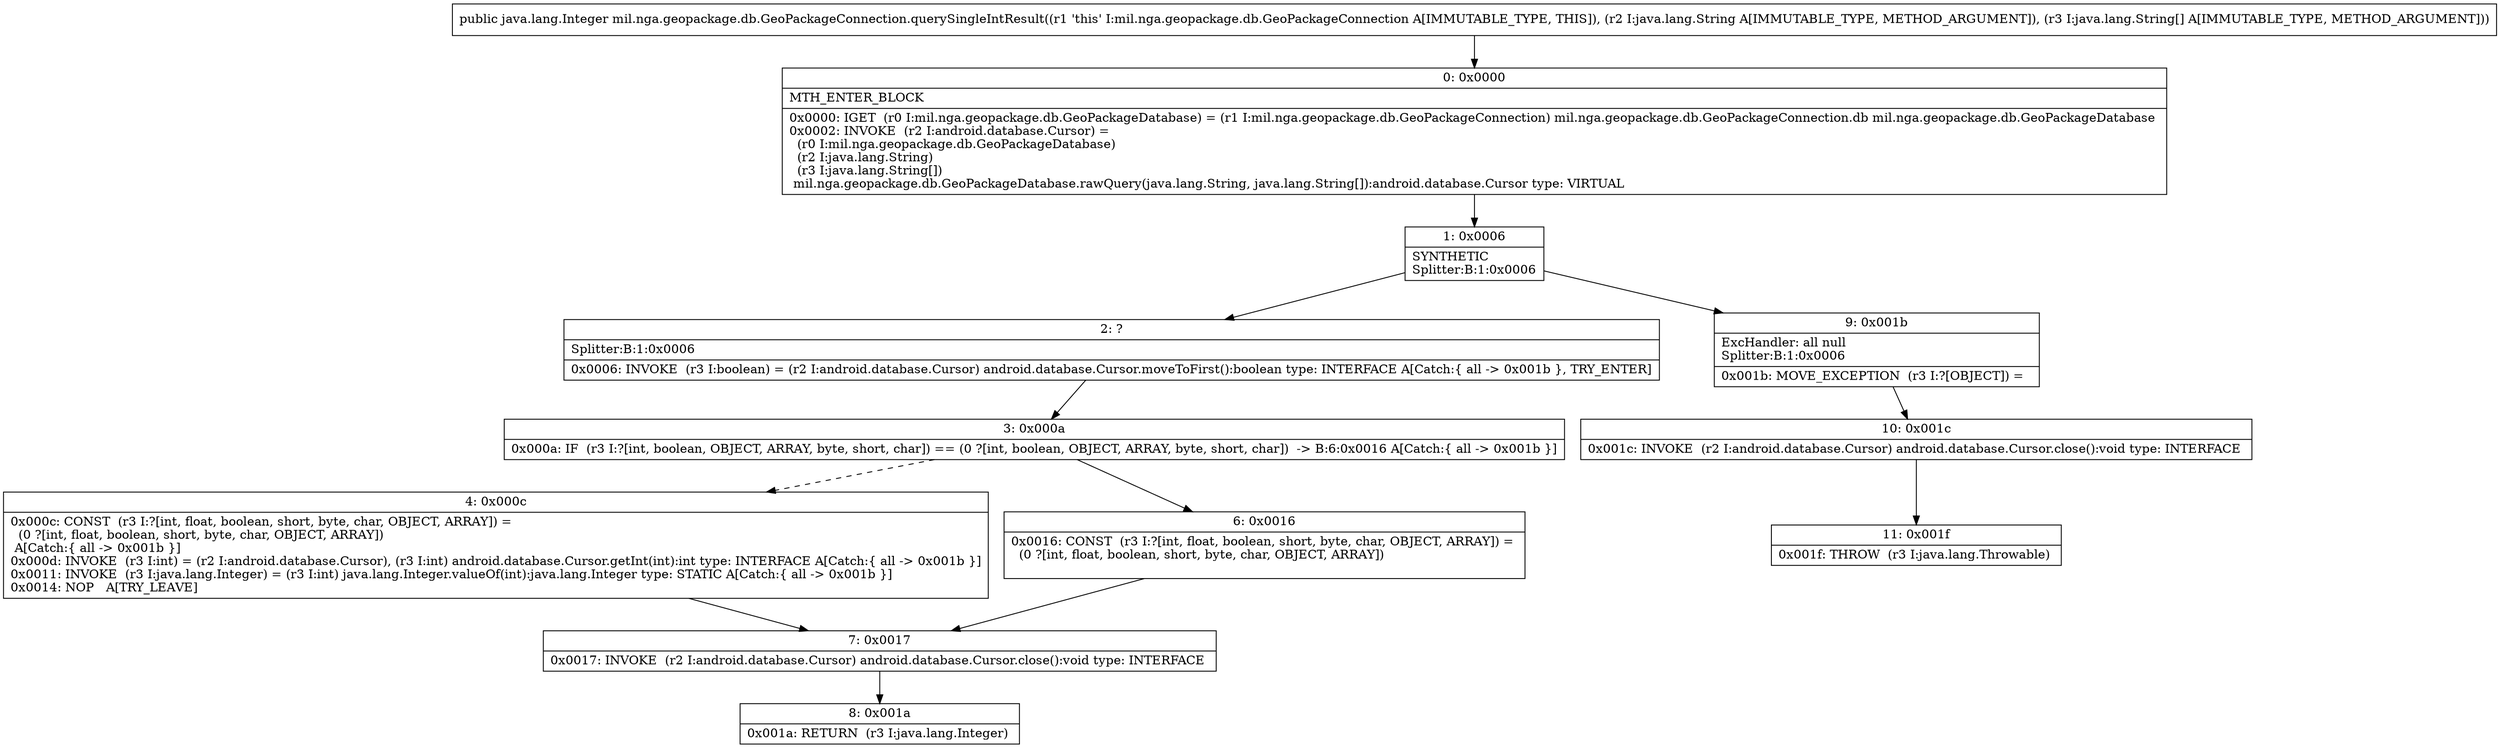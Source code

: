 digraph "CFG formil.nga.geopackage.db.GeoPackageConnection.querySingleIntResult(Ljava\/lang\/String;[Ljava\/lang\/String;)Ljava\/lang\/Integer;" {
Node_0 [shape=record,label="{0\:\ 0x0000|MTH_ENTER_BLOCK\l|0x0000: IGET  (r0 I:mil.nga.geopackage.db.GeoPackageDatabase) = (r1 I:mil.nga.geopackage.db.GeoPackageConnection) mil.nga.geopackage.db.GeoPackageConnection.db mil.nga.geopackage.db.GeoPackageDatabase \l0x0002: INVOKE  (r2 I:android.database.Cursor) = \l  (r0 I:mil.nga.geopackage.db.GeoPackageDatabase)\l  (r2 I:java.lang.String)\l  (r3 I:java.lang.String[])\l mil.nga.geopackage.db.GeoPackageDatabase.rawQuery(java.lang.String, java.lang.String[]):android.database.Cursor type: VIRTUAL \l}"];
Node_1 [shape=record,label="{1\:\ 0x0006|SYNTHETIC\lSplitter:B:1:0x0006\l}"];
Node_2 [shape=record,label="{2\:\ ?|Splitter:B:1:0x0006\l|0x0006: INVOKE  (r3 I:boolean) = (r2 I:android.database.Cursor) android.database.Cursor.moveToFirst():boolean type: INTERFACE A[Catch:\{ all \-\> 0x001b \}, TRY_ENTER]\l}"];
Node_3 [shape=record,label="{3\:\ 0x000a|0x000a: IF  (r3 I:?[int, boolean, OBJECT, ARRAY, byte, short, char]) == (0 ?[int, boolean, OBJECT, ARRAY, byte, short, char])  \-\> B:6:0x0016 A[Catch:\{ all \-\> 0x001b \}]\l}"];
Node_4 [shape=record,label="{4\:\ 0x000c|0x000c: CONST  (r3 I:?[int, float, boolean, short, byte, char, OBJECT, ARRAY]) = \l  (0 ?[int, float, boolean, short, byte, char, OBJECT, ARRAY])\l A[Catch:\{ all \-\> 0x001b \}]\l0x000d: INVOKE  (r3 I:int) = (r2 I:android.database.Cursor), (r3 I:int) android.database.Cursor.getInt(int):int type: INTERFACE A[Catch:\{ all \-\> 0x001b \}]\l0x0011: INVOKE  (r3 I:java.lang.Integer) = (r3 I:int) java.lang.Integer.valueOf(int):java.lang.Integer type: STATIC A[Catch:\{ all \-\> 0x001b \}]\l0x0014: NOP   A[TRY_LEAVE]\l}"];
Node_6 [shape=record,label="{6\:\ 0x0016|0x0016: CONST  (r3 I:?[int, float, boolean, short, byte, char, OBJECT, ARRAY]) = \l  (0 ?[int, float, boolean, short, byte, char, OBJECT, ARRAY])\l \l}"];
Node_7 [shape=record,label="{7\:\ 0x0017|0x0017: INVOKE  (r2 I:android.database.Cursor) android.database.Cursor.close():void type: INTERFACE \l}"];
Node_8 [shape=record,label="{8\:\ 0x001a|0x001a: RETURN  (r3 I:java.lang.Integer) \l}"];
Node_9 [shape=record,label="{9\:\ 0x001b|ExcHandler: all null\lSplitter:B:1:0x0006\l|0x001b: MOVE_EXCEPTION  (r3 I:?[OBJECT]) =  \l}"];
Node_10 [shape=record,label="{10\:\ 0x001c|0x001c: INVOKE  (r2 I:android.database.Cursor) android.database.Cursor.close():void type: INTERFACE \l}"];
Node_11 [shape=record,label="{11\:\ 0x001f|0x001f: THROW  (r3 I:java.lang.Throwable) \l}"];
MethodNode[shape=record,label="{public java.lang.Integer mil.nga.geopackage.db.GeoPackageConnection.querySingleIntResult((r1 'this' I:mil.nga.geopackage.db.GeoPackageConnection A[IMMUTABLE_TYPE, THIS]), (r2 I:java.lang.String A[IMMUTABLE_TYPE, METHOD_ARGUMENT]), (r3 I:java.lang.String[] A[IMMUTABLE_TYPE, METHOD_ARGUMENT])) }"];
MethodNode -> Node_0;
Node_0 -> Node_1;
Node_1 -> Node_2;
Node_1 -> Node_9;
Node_2 -> Node_3;
Node_3 -> Node_4[style=dashed];
Node_3 -> Node_6;
Node_4 -> Node_7;
Node_6 -> Node_7;
Node_7 -> Node_8;
Node_9 -> Node_10;
Node_10 -> Node_11;
}

